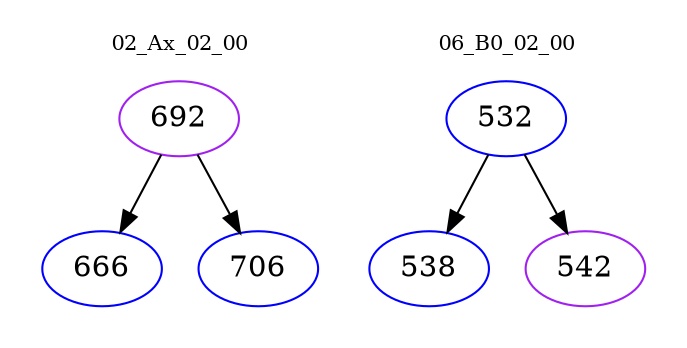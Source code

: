 digraph{
subgraph cluster_0 {
color = white
label = "02_Ax_02_00";
fontsize=10;
T0_692 [label="692", color="purple"]
T0_692 -> T0_666 [color="black"]
T0_666 [label="666", color="blue"]
T0_692 -> T0_706 [color="black"]
T0_706 [label="706", color="blue"]
}
subgraph cluster_1 {
color = white
label = "06_B0_02_00";
fontsize=10;
T1_532 [label="532", color="blue"]
T1_532 -> T1_538 [color="black"]
T1_538 [label="538", color="blue"]
T1_532 -> T1_542 [color="black"]
T1_542 [label="542", color="purple"]
}
}
